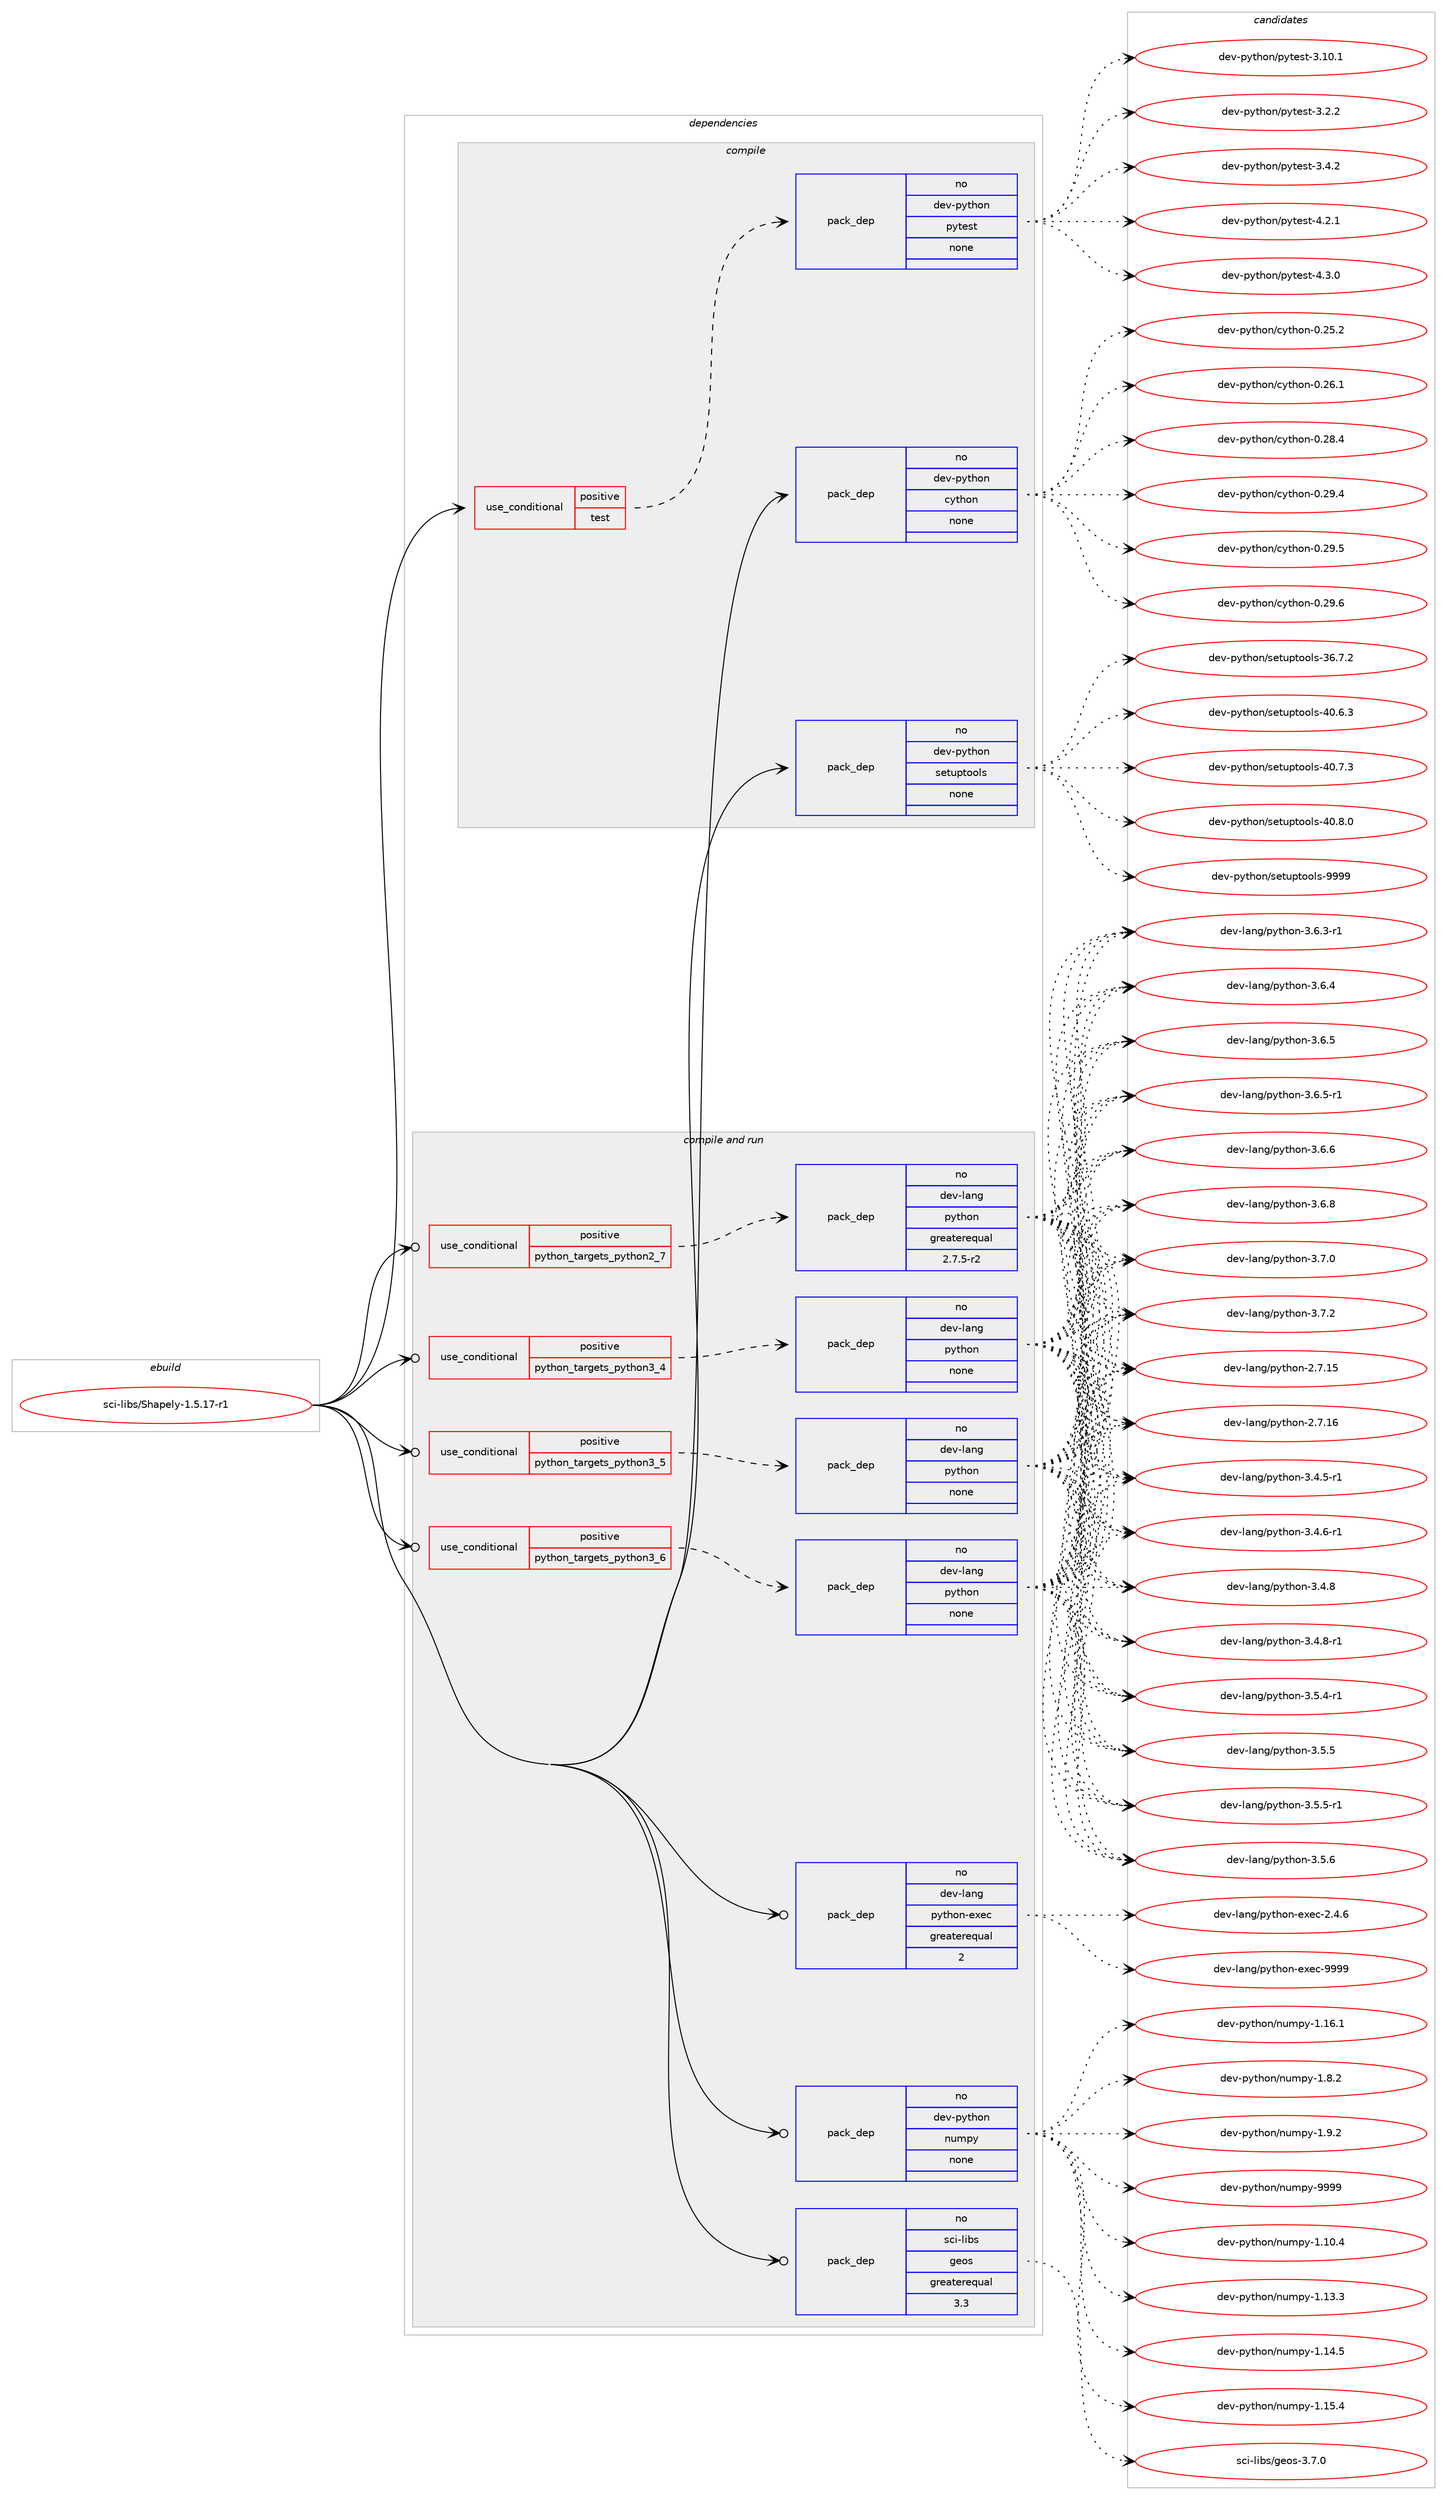 digraph prolog {

# *************
# Graph options
# *************

newrank=true;
concentrate=true;
compound=true;
graph [rankdir=LR,fontname=Helvetica,fontsize=10,ranksep=1.5];#, ranksep=2.5, nodesep=0.2];
edge  [arrowhead=vee];
node  [fontname=Helvetica,fontsize=10];

# **********
# The ebuild
# **********

subgraph cluster_leftcol {
color=gray;
rank=same;
label=<<i>ebuild</i>>;
id [label="sci-libs/Shapely-1.5.17-r1", color=red, width=4, href="../sci-libs/Shapely-1.5.17-r1.svg"];
}

# ****************
# The dependencies
# ****************

subgraph cluster_midcol {
color=gray;
label=<<i>dependencies</i>>;
subgraph cluster_compile {
fillcolor="#eeeeee";
style=filled;
label=<<i>compile</i>>;
subgraph cond452956 {
dependency1691908 [label=<<TABLE BORDER="0" CELLBORDER="1" CELLSPACING="0" CELLPADDING="4"><TR><TD ROWSPAN="3" CELLPADDING="10">use_conditional</TD></TR><TR><TD>positive</TD></TR><TR><TD>test</TD></TR></TABLE>>, shape=none, color=red];
subgraph pack1211243 {
dependency1691909 [label=<<TABLE BORDER="0" CELLBORDER="1" CELLSPACING="0" CELLPADDING="4" WIDTH="220"><TR><TD ROWSPAN="6" CELLPADDING="30">pack_dep</TD></TR><TR><TD WIDTH="110">no</TD></TR><TR><TD>dev-python</TD></TR><TR><TD>pytest</TD></TR><TR><TD>none</TD></TR><TR><TD></TD></TR></TABLE>>, shape=none, color=blue];
}
dependency1691908:e -> dependency1691909:w [weight=20,style="dashed",arrowhead="vee"];
}
id:e -> dependency1691908:w [weight=20,style="solid",arrowhead="vee"];
subgraph pack1211244 {
dependency1691910 [label=<<TABLE BORDER="0" CELLBORDER="1" CELLSPACING="0" CELLPADDING="4" WIDTH="220"><TR><TD ROWSPAN="6" CELLPADDING="30">pack_dep</TD></TR><TR><TD WIDTH="110">no</TD></TR><TR><TD>dev-python</TD></TR><TR><TD>cython</TD></TR><TR><TD>none</TD></TR><TR><TD></TD></TR></TABLE>>, shape=none, color=blue];
}
id:e -> dependency1691910:w [weight=20,style="solid",arrowhead="vee"];
subgraph pack1211245 {
dependency1691911 [label=<<TABLE BORDER="0" CELLBORDER="1" CELLSPACING="0" CELLPADDING="4" WIDTH="220"><TR><TD ROWSPAN="6" CELLPADDING="30">pack_dep</TD></TR><TR><TD WIDTH="110">no</TD></TR><TR><TD>dev-python</TD></TR><TR><TD>setuptools</TD></TR><TR><TD>none</TD></TR><TR><TD></TD></TR></TABLE>>, shape=none, color=blue];
}
id:e -> dependency1691911:w [weight=20,style="solid",arrowhead="vee"];
}
subgraph cluster_compileandrun {
fillcolor="#eeeeee";
style=filled;
label=<<i>compile and run</i>>;
subgraph cond452957 {
dependency1691912 [label=<<TABLE BORDER="0" CELLBORDER="1" CELLSPACING="0" CELLPADDING="4"><TR><TD ROWSPAN="3" CELLPADDING="10">use_conditional</TD></TR><TR><TD>positive</TD></TR><TR><TD>python_targets_python2_7</TD></TR></TABLE>>, shape=none, color=red];
subgraph pack1211246 {
dependency1691913 [label=<<TABLE BORDER="0" CELLBORDER="1" CELLSPACING="0" CELLPADDING="4" WIDTH="220"><TR><TD ROWSPAN="6" CELLPADDING="30">pack_dep</TD></TR><TR><TD WIDTH="110">no</TD></TR><TR><TD>dev-lang</TD></TR><TR><TD>python</TD></TR><TR><TD>greaterequal</TD></TR><TR><TD>2.7.5-r2</TD></TR></TABLE>>, shape=none, color=blue];
}
dependency1691912:e -> dependency1691913:w [weight=20,style="dashed",arrowhead="vee"];
}
id:e -> dependency1691912:w [weight=20,style="solid",arrowhead="odotvee"];
subgraph cond452958 {
dependency1691914 [label=<<TABLE BORDER="0" CELLBORDER="1" CELLSPACING="0" CELLPADDING="4"><TR><TD ROWSPAN="3" CELLPADDING="10">use_conditional</TD></TR><TR><TD>positive</TD></TR><TR><TD>python_targets_python3_4</TD></TR></TABLE>>, shape=none, color=red];
subgraph pack1211247 {
dependency1691915 [label=<<TABLE BORDER="0" CELLBORDER="1" CELLSPACING="0" CELLPADDING="4" WIDTH="220"><TR><TD ROWSPAN="6" CELLPADDING="30">pack_dep</TD></TR><TR><TD WIDTH="110">no</TD></TR><TR><TD>dev-lang</TD></TR><TR><TD>python</TD></TR><TR><TD>none</TD></TR><TR><TD></TD></TR></TABLE>>, shape=none, color=blue];
}
dependency1691914:e -> dependency1691915:w [weight=20,style="dashed",arrowhead="vee"];
}
id:e -> dependency1691914:w [weight=20,style="solid",arrowhead="odotvee"];
subgraph cond452959 {
dependency1691916 [label=<<TABLE BORDER="0" CELLBORDER="1" CELLSPACING="0" CELLPADDING="4"><TR><TD ROWSPAN="3" CELLPADDING="10">use_conditional</TD></TR><TR><TD>positive</TD></TR><TR><TD>python_targets_python3_5</TD></TR></TABLE>>, shape=none, color=red];
subgraph pack1211248 {
dependency1691917 [label=<<TABLE BORDER="0" CELLBORDER="1" CELLSPACING="0" CELLPADDING="4" WIDTH="220"><TR><TD ROWSPAN="6" CELLPADDING="30">pack_dep</TD></TR><TR><TD WIDTH="110">no</TD></TR><TR><TD>dev-lang</TD></TR><TR><TD>python</TD></TR><TR><TD>none</TD></TR><TR><TD></TD></TR></TABLE>>, shape=none, color=blue];
}
dependency1691916:e -> dependency1691917:w [weight=20,style="dashed",arrowhead="vee"];
}
id:e -> dependency1691916:w [weight=20,style="solid",arrowhead="odotvee"];
subgraph cond452960 {
dependency1691918 [label=<<TABLE BORDER="0" CELLBORDER="1" CELLSPACING="0" CELLPADDING="4"><TR><TD ROWSPAN="3" CELLPADDING="10">use_conditional</TD></TR><TR><TD>positive</TD></TR><TR><TD>python_targets_python3_6</TD></TR></TABLE>>, shape=none, color=red];
subgraph pack1211249 {
dependency1691919 [label=<<TABLE BORDER="0" CELLBORDER="1" CELLSPACING="0" CELLPADDING="4" WIDTH="220"><TR><TD ROWSPAN="6" CELLPADDING="30">pack_dep</TD></TR><TR><TD WIDTH="110">no</TD></TR><TR><TD>dev-lang</TD></TR><TR><TD>python</TD></TR><TR><TD>none</TD></TR><TR><TD></TD></TR></TABLE>>, shape=none, color=blue];
}
dependency1691918:e -> dependency1691919:w [weight=20,style="dashed",arrowhead="vee"];
}
id:e -> dependency1691918:w [weight=20,style="solid",arrowhead="odotvee"];
subgraph pack1211250 {
dependency1691920 [label=<<TABLE BORDER="0" CELLBORDER="1" CELLSPACING="0" CELLPADDING="4" WIDTH="220"><TR><TD ROWSPAN="6" CELLPADDING="30">pack_dep</TD></TR><TR><TD WIDTH="110">no</TD></TR><TR><TD>dev-lang</TD></TR><TR><TD>python-exec</TD></TR><TR><TD>greaterequal</TD></TR><TR><TD>2</TD></TR></TABLE>>, shape=none, color=blue];
}
id:e -> dependency1691920:w [weight=20,style="solid",arrowhead="odotvee"];
subgraph pack1211251 {
dependency1691921 [label=<<TABLE BORDER="0" CELLBORDER="1" CELLSPACING="0" CELLPADDING="4" WIDTH="220"><TR><TD ROWSPAN="6" CELLPADDING="30">pack_dep</TD></TR><TR><TD WIDTH="110">no</TD></TR><TR><TD>dev-python</TD></TR><TR><TD>numpy</TD></TR><TR><TD>none</TD></TR><TR><TD></TD></TR></TABLE>>, shape=none, color=blue];
}
id:e -> dependency1691921:w [weight=20,style="solid",arrowhead="odotvee"];
subgraph pack1211252 {
dependency1691922 [label=<<TABLE BORDER="0" CELLBORDER="1" CELLSPACING="0" CELLPADDING="4" WIDTH="220"><TR><TD ROWSPAN="6" CELLPADDING="30">pack_dep</TD></TR><TR><TD WIDTH="110">no</TD></TR><TR><TD>sci-libs</TD></TR><TR><TD>geos</TD></TR><TR><TD>greaterequal</TD></TR><TR><TD>3.3</TD></TR></TABLE>>, shape=none, color=blue];
}
id:e -> dependency1691922:w [weight=20,style="solid",arrowhead="odotvee"];
}
subgraph cluster_run {
fillcolor="#eeeeee";
style=filled;
label=<<i>run</i>>;
}
}

# **************
# The candidates
# **************

subgraph cluster_choices {
rank=same;
color=gray;
label=<<i>candidates</i>>;

subgraph choice1211243 {
color=black;
nodesep=1;
choice100101118451121211161041111104711212111610111511645514649484649 [label="dev-python/pytest-3.10.1", color=red, width=4,href="../dev-python/pytest-3.10.1.svg"];
choice1001011184511212111610411111047112121116101115116455146504650 [label="dev-python/pytest-3.2.2", color=red, width=4,href="../dev-python/pytest-3.2.2.svg"];
choice1001011184511212111610411111047112121116101115116455146524650 [label="dev-python/pytest-3.4.2", color=red, width=4,href="../dev-python/pytest-3.4.2.svg"];
choice1001011184511212111610411111047112121116101115116455246504649 [label="dev-python/pytest-4.2.1", color=red, width=4,href="../dev-python/pytest-4.2.1.svg"];
choice1001011184511212111610411111047112121116101115116455246514648 [label="dev-python/pytest-4.3.0", color=red, width=4,href="../dev-python/pytest-4.3.0.svg"];
dependency1691909:e -> choice100101118451121211161041111104711212111610111511645514649484649:w [style=dotted,weight="100"];
dependency1691909:e -> choice1001011184511212111610411111047112121116101115116455146504650:w [style=dotted,weight="100"];
dependency1691909:e -> choice1001011184511212111610411111047112121116101115116455146524650:w [style=dotted,weight="100"];
dependency1691909:e -> choice1001011184511212111610411111047112121116101115116455246504649:w [style=dotted,weight="100"];
dependency1691909:e -> choice1001011184511212111610411111047112121116101115116455246514648:w [style=dotted,weight="100"];
}
subgraph choice1211244 {
color=black;
nodesep=1;
choice10010111845112121116104111110479912111610411111045484650534650 [label="dev-python/cython-0.25.2", color=red, width=4,href="../dev-python/cython-0.25.2.svg"];
choice10010111845112121116104111110479912111610411111045484650544649 [label="dev-python/cython-0.26.1", color=red, width=4,href="../dev-python/cython-0.26.1.svg"];
choice10010111845112121116104111110479912111610411111045484650564652 [label="dev-python/cython-0.28.4", color=red, width=4,href="../dev-python/cython-0.28.4.svg"];
choice10010111845112121116104111110479912111610411111045484650574652 [label="dev-python/cython-0.29.4", color=red, width=4,href="../dev-python/cython-0.29.4.svg"];
choice10010111845112121116104111110479912111610411111045484650574653 [label="dev-python/cython-0.29.5", color=red, width=4,href="../dev-python/cython-0.29.5.svg"];
choice10010111845112121116104111110479912111610411111045484650574654 [label="dev-python/cython-0.29.6", color=red, width=4,href="../dev-python/cython-0.29.6.svg"];
dependency1691910:e -> choice10010111845112121116104111110479912111610411111045484650534650:w [style=dotted,weight="100"];
dependency1691910:e -> choice10010111845112121116104111110479912111610411111045484650544649:w [style=dotted,weight="100"];
dependency1691910:e -> choice10010111845112121116104111110479912111610411111045484650564652:w [style=dotted,weight="100"];
dependency1691910:e -> choice10010111845112121116104111110479912111610411111045484650574652:w [style=dotted,weight="100"];
dependency1691910:e -> choice10010111845112121116104111110479912111610411111045484650574653:w [style=dotted,weight="100"];
dependency1691910:e -> choice10010111845112121116104111110479912111610411111045484650574654:w [style=dotted,weight="100"];
}
subgraph choice1211245 {
color=black;
nodesep=1;
choice100101118451121211161041111104711510111611711211611111110811545515446554650 [label="dev-python/setuptools-36.7.2", color=red, width=4,href="../dev-python/setuptools-36.7.2.svg"];
choice100101118451121211161041111104711510111611711211611111110811545524846544651 [label="dev-python/setuptools-40.6.3", color=red, width=4,href="../dev-python/setuptools-40.6.3.svg"];
choice100101118451121211161041111104711510111611711211611111110811545524846554651 [label="dev-python/setuptools-40.7.3", color=red, width=4,href="../dev-python/setuptools-40.7.3.svg"];
choice100101118451121211161041111104711510111611711211611111110811545524846564648 [label="dev-python/setuptools-40.8.0", color=red, width=4,href="../dev-python/setuptools-40.8.0.svg"];
choice10010111845112121116104111110471151011161171121161111111081154557575757 [label="dev-python/setuptools-9999", color=red, width=4,href="../dev-python/setuptools-9999.svg"];
dependency1691911:e -> choice100101118451121211161041111104711510111611711211611111110811545515446554650:w [style=dotted,weight="100"];
dependency1691911:e -> choice100101118451121211161041111104711510111611711211611111110811545524846544651:w [style=dotted,weight="100"];
dependency1691911:e -> choice100101118451121211161041111104711510111611711211611111110811545524846554651:w [style=dotted,weight="100"];
dependency1691911:e -> choice100101118451121211161041111104711510111611711211611111110811545524846564648:w [style=dotted,weight="100"];
dependency1691911:e -> choice10010111845112121116104111110471151011161171121161111111081154557575757:w [style=dotted,weight="100"];
}
subgraph choice1211246 {
color=black;
nodesep=1;
choice10010111845108971101034711212111610411111045504655464953 [label="dev-lang/python-2.7.15", color=red, width=4,href="../dev-lang/python-2.7.15.svg"];
choice10010111845108971101034711212111610411111045504655464954 [label="dev-lang/python-2.7.16", color=red, width=4,href="../dev-lang/python-2.7.16.svg"];
choice1001011184510897110103471121211161041111104551465246534511449 [label="dev-lang/python-3.4.5-r1", color=red, width=4,href="../dev-lang/python-3.4.5-r1.svg"];
choice1001011184510897110103471121211161041111104551465246544511449 [label="dev-lang/python-3.4.6-r1", color=red, width=4,href="../dev-lang/python-3.4.6-r1.svg"];
choice100101118451089711010347112121116104111110455146524656 [label="dev-lang/python-3.4.8", color=red, width=4,href="../dev-lang/python-3.4.8.svg"];
choice1001011184510897110103471121211161041111104551465246564511449 [label="dev-lang/python-3.4.8-r1", color=red, width=4,href="../dev-lang/python-3.4.8-r1.svg"];
choice1001011184510897110103471121211161041111104551465346524511449 [label="dev-lang/python-3.5.4-r1", color=red, width=4,href="../dev-lang/python-3.5.4-r1.svg"];
choice100101118451089711010347112121116104111110455146534653 [label="dev-lang/python-3.5.5", color=red, width=4,href="../dev-lang/python-3.5.5.svg"];
choice1001011184510897110103471121211161041111104551465346534511449 [label="dev-lang/python-3.5.5-r1", color=red, width=4,href="../dev-lang/python-3.5.5-r1.svg"];
choice100101118451089711010347112121116104111110455146534654 [label="dev-lang/python-3.5.6", color=red, width=4,href="../dev-lang/python-3.5.6.svg"];
choice1001011184510897110103471121211161041111104551465446514511449 [label="dev-lang/python-3.6.3-r1", color=red, width=4,href="../dev-lang/python-3.6.3-r1.svg"];
choice100101118451089711010347112121116104111110455146544652 [label="dev-lang/python-3.6.4", color=red, width=4,href="../dev-lang/python-3.6.4.svg"];
choice100101118451089711010347112121116104111110455146544653 [label="dev-lang/python-3.6.5", color=red, width=4,href="../dev-lang/python-3.6.5.svg"];
choice1001011184510897110103471121211161041111104551465446534511449 [label="dev-lang/python-3.6.5-r1", color=red, width=4,href="../dev-lang/python-3.6.5-r1.svg"];
choice100101118451089711010347112121116104111110455146544654 [label="dev-lang/python-3.6.6", color=red, width=4,href="../dev-lang/python-3.6.6.svg"];
choice100101118451089711010347112121116104111110455146544656 [label="dev-lang/python-3.6.8", color=red, width=4,href="../dev-lang/python-3.6.8.svg"];
choice100101118451089711010347112121116104111110455146554648 [label="dev-lang/python-3.7.0", color=red, width=4,href="../dev-lang/python-3.7.0.svg"];
choice100101118451089711010347112121116104111110455146554650 [label="dev-lang/python-3.7.2", color=red, width=4,href="../dev-lang/python-3.7.2.svg"];
dependency1691913:e -> choice10010111845108971101034711212111610411111045504655464953:w [style=dotted,weight="100"];
dependency1691913:e -> choice10010111845108971101034711212111610411111045504655464954:w [style=dotted,weight="100"];
dependency1691913:e -> choice1001011184510897110103471121211161041111104551465246534511449:w [style=dotted,weight="100"];
dependency1691913:e -> choice1001011184510897110103471121211161041111104551465246544511449:w [style=dotted,weight="100"];
dependency1691913:e -> choice100101118451089711010347112121116104111110455146524656:w [style=dotted,weight="100"];
dependency1691913:e -> choice1001011184510897110103471121211161041111104551465246564511449:w [style=dotted,weight="100"];
dependency1691913:e -> choice1001011184510897110103471121211161041111104551465346524511449:w [style=dotted,weight="100"];
dependency1691913:e -> choice100101118451089711010347112121116104111110455146534653:w [style=dotted,weight="100"];
dependency1691913:e -> choice1001011184510897110103471121211161041111104551465346534511449:w [style=dotted,weight="100"];
dependency1691913:e -> choice100101118451089711010347112121116104111110455146534654:w [style=dotted,weight="100"];
dependency1691913:e -> choice1001011184510897110103471121211161041111104551465446514511449:w [style=dotted,weight="100"];
dependency1691913:e -> choice100101118451089711010347112121116104111110455146544652:w [style=dotted,weight="100"];
dependency1691913:e -> choice100101118451089711010347112121116104111110455146544653:w [style=dotted,weight="100"];
dependency1691913:e -> choice1001011184510897110103471121211161041111104551465446534511449:w [style=dotted,weight="100"];
dependency1691913:e -> choice100101118451089711010347112121116104111110455146544654:w [style=dotted,weight="100"];
dependency1691913:e -> choice100101118451089711010347112121116104111110455146544656:w [style=dotted,weight="100"];
dependency1691913:e -> choice100101118451089711010347112121116104111110455146554648:w [style=dotted,weight="100"];
dependency1691913:e -> choice100101118451089711010347112121116104111110455146554650:w [style=dotted,weight="100"];
}
subgraph choice1211247 {
color=black;
nodesep=1;
choice10010111845108971101034711212111610411111045504655464953 [label="dev-lang/python-2.7.15", color=red, width=4,href="../dev-lang/python-2.7.15.svg"];
choice10010111845108971101034711212111610411111045504655464954 [label="dev-lang/python-2.7.16", color=red, width=4,href="../dev-lang/python-2.7.16.svg"];
choice1001011184510897110103471121211161041111104551465246534511449 [label="dev-lang/python-3.4.5-r1", color=red, width=4,href="../dev-lang/python-3.4.5-r1.svg"];
choice1001011184510897110103471121211161041111104551465246544511449 [label="dev-lang/python-3.4.6-r1", color=red, width=4,href="../dev-lang/python-3.4.6-r1.svg"];
choice100101118451089711010347112121116104111110455146524656 [label="dev-lang/python-3.4.8", color=red, width=4,href="../dev-lang/python-3.4.8.svg"];
choice1001011184510897110103471121211161041111104551465246564511449 [label="dev-lang/python-3.4.8-r1", color=red, width=4,href="../dev-lang/python-3.4.8-r1.svg"];
choice1001011184510897110103471121211161041111104551465346524511449 [label="dev-lang/python-3.5.4-r1", color=red, width=4,href="../dev-lang/python-3.5.4-r1.svg"];
choice100101118451089711010347112121116104111110455146534653 [label="dev-lang/python-3.5.5", color=red, width=4,href="../dev-lang/python-3.5.5.svg"];
choice1001011184510897110103471121211161041111104551465346534511449 [label="dev-lang/python-3.5.5-r1", color=red, width=4,href="../dev-lang/python-3.5.5-r1.svg"];
choice100101118451089711010347112121116104111110455146534654 [label="dev-lang/python-3.5.6", color=red, width=4,href="../dev-lang/python-3.5.6.svg"];
choice1001011184510897110103471121211161041111104551465446514511449 [label="dev-lang/python-3.6.3-r1", color=red, width=4,href="../dev-lang/python-3.6.3-r1.svg"];
choice100101118451089711010347112121116104111110455146544652 [label="dev-lang/python-3.6.4", color=red, width=4,href="../dev-lang/python-3.6.4.svg"];
choice100101118451089711010347112121116104111110455146544653 [label="dev-lang/python-3.6.5", color=red, width=4,href="../dev-lang/python-3.6.5.svg"];
choice1001011184510897110103471121211161041111104551465446534511449 [label="dev-lang/python-3.6.5-r1", color=red, width=4,href="../dev-lang/python-3.6.5-r1.svg"];
choice100101118451089711010347112121116104111110455146544654 [label="dev-lang/python-3.6.6", color=red, width=4,href="../dev-lang/python-3.6.6.svg"];
choice100101118451089711010347112121116104111110455146544656 [label="dev-lang/python-3.6.8", color=red, width=4,href="../dev-lang/python-3.6.8.svg"];
choice100101118451089711010347112121116104111110455146554648 [label="dev-lang/python-3.7.0", color=red, width=4,href="../dev-lang/python-3.7.0.svg"];
choice100101118451089711010347112121116104111110455146554650 [label="dev-lang/python-3.7.2", color=red, width=4,href="../dev-lang/python-3.7.2.svg"];
dependency1691915:e -> choice10010111845108971101034711212111610411111045504655464953:w [style=dotted,weight="100"];
dependency1691915:e -> choice10010111845108971101034711212111610411111045504655464954:w [style=dotted,weight="100"];
dependency1691915:e -> choice1001011184510897110103471121211161041111104551465246534511449:w [style=dotted,weight="100"];
dependency1691915:e -> choice1001011184510897110103471121211161041111104551465246544511449:w [style=dotted,weight="100"];
dependency1691915:e -> choice100101118451089711010347112121116104111110455146524656:w [style=dotted,weight="100"];
dependency1691915:e -> choice1001011184510897110103471121211161041111104551465246564511449:w [style=dotted,weight="100"];
dependency1691915:e -> choice1001011184510897110103471121211161041111104551465346524511449:w [style=dotted,weight="100"];
dependency1691915:e -> choice100101118451089711010347112121116104111110455146534653:w [style=dotted,weight="100"];
dependency1691915:e -> choice1001011184510897110103471121211161041111104551465346534511449:w [style=dotted,weight="100"];
dependency1691915:e -> choice100101118451089711010347112121116104111110455146534654:w [style=dotted,weight="100"];
dependency1691915:e -> choice1001011184510897110103471121211161041111104551465446514511449:w [style=dotted,weight="100"];
dependency1691915:e -> choice100101118451089711010347112121116104111110455146544652:w [style=dotted,weight="100"];
dependency1691915:e -> choice100101118451089711010347112121116104111110455146544653:w [style=dotted,weight="100"];
dependency1691915:e -> choice1001011184510897110103471121211161041111104551465446534511449:w [style=dotted,weight="100"];
dependency1691915:e -> choice100101118451089711010347112121116104111110455146544654:w [style=dotted,weight="100"];
dependency1691915:e -> choice100101118451089711010347112121116104111110455146544656:w [style=dotted,weight="100"];
dependency1691915:e -> choice100101118451089711010347112121116104111110455146554648:w [style=dotted,weight="100"];
dependency1691915:e -> choice100101118451089711010347112121116104111110455146554650:w [style=dotted,weight="100"];
}
subgraph choice1211248 {
color=black;
nodesep=1;
choice10010111845108971101034711212111610411111045504655464953 [label="dev-lang/python-2.7.15", color=red, width=4,href="../dev-lang/python-2.7.15.svg"];
choice10010111845108971101034711212111610411111045504655464954 [label="dev-lang/python-2.7.16", color=red, width=4,href="../dev-lang/python-2.7.16.svg"];
choice1001011184510897110103471121211161041111104551465246534511449 [label="dev-lang/python-3.4.5-r1", color=red, width=4,href="../dev-lang/python-3.4.5-r1.svg"];
choice1001011184510897110103471121211161041111104551465246544511449 [label="dev-lang/python-3.4.6-r1", color=red, width=4,href="../dev-lang/python-3.4.6-r1.svg"];
choice100101118451089711010347112121116104111110455146524656 [label="dev-lang/python-3.4.8", color=red, width=4,href="../dev-lang/python-3.4.8.svg"];
choice1001011184510897110103471121211161041111104551465246564511449 [label="dev-lang/python-3.4.8-r1", color=red, width=4,href="../dev-lang/python-3.4.8-r1.svg"];
choice1001011184510897110103471121211161041111104551465346524511449 [label="dev-lang/python-3.5.4-r1", color=red, width=4,href="../dev-lang/python-3.5.4-r1.svg"];
choice100101118451089711010347112121116104111110455146534653 [label="dev-lang/python-3.5.5", color=red, width=4,href="../dev-lang/python-3.5.5.svg"];
choice1001011184510897110103471121211161041111104551465346534511449 [label="dev-lang/python-3.5.5-r1", color=red, width=4,href="../dev-lang/python-3.5.5-r1.svg"];
choice100101118451089711010347112121116104111110455146534654 [label="dev-lang/python-3.5.6", color=red, width=4,href="../dev-lang/python-3.5.6.svg"];
choice1001011184510897110103471121211161041111104551465446514511449 [label="dev-lang/python-3.6.3-r1", color=red, width=4,href="../dev-lang/python-3.6.3-r1.svg"];
choice100101118451089711010347112121116104111110455146544652 [label="dev-lang/python-3.6.4", color=red, width=4,href="../dev-lang/python-3.6.4.svg"];
choice100101118451089711010347112121116104111110455146544653 [label="dev-lang/python-3.6.5", color=red, width=4,href="../dev-lang/python-3.6.5.svg"];
choice1001011184510897110103471121211161041111104551465446534511449 [label="dev-lang/python-3.6.5-r1", color=red, width=4,href="../dev-lang/python-3.6.5-r1.svg"];
choice100101118451089711010347112121116104111110455146544654 [label="dev-lang/python-3.6.6", color=red, width=4,href="../dev-lang/python-3.6.6.svg"];
choice100101118451089711010347112121116104111110455146544656 [label="dev-lang/python-3.6.8", color=red, width=4,href="../dev-lang/python-3.6.8.svg"];
choice100101118451089711010347112121116104111110455146554648 [label="dev-lang/python-3.7.0", color=red, width=4,href="../dev-lang/python-3.7.0.svg"];
choice100101118451089711010347112121116104111110455146554650 [label="dev-lang/python-3.7.2", color=red, width=4,href="../dev-lang/python-3.7.2.svg"];
dependency1691917:e -> choice10010111845108971101034711212111610411111045504655464953:w [style=dotted,weight="100"];
dependency1691917:e -> choice10010111845108971101034711212111610411111045504655464954:w [style=dotted,weight="100"];
dependency1691917:e -> choice1001011184510897110103471121211161041111104551465246534511449:w [style=dotted,weight="100"];
dependency1691917:e -> choice1001011184510897110103471121211161041111104551465246544511449:w [style=dotted,weight="100"];
dependency1691917:e -> choice100101118451089711010347112121116104111110455146524656:w [style=dotted,weight="100"];
dependency1691917:e -> choice1001011184510897110103471121211161041111104551465246564511449:w [style=dotted,weight="100"];
dependency1691917:e -> choice1001011184510897110103471121211161041111104551465346524511449:w [style=dotted,weight="100"];
dependency1691917:e -> choice100101118451089711010347112121116104111110455146534653:w [style=dotted,weight="100"];
dependency1691917:e -> choice1001011184510897110103471121211161041111104551465346534511449:w [style=dotted,weight="100"];
dependency1691917:e -> choice100101118451089711010347112121116104111110455146534654:w [style=dotted,weight="100"];
dependency1691917:e -> choice1001011184510897110103471121211161041111104551465446514511449:w [style=dotted,weight="100"];
dependency1691917:e -> choice100101118451089711010347112121116104111110455146544652:w [style=dotted,weight="100"];
dependency1691917:e -> choice100101118451089711010347112121116104111110455146544653:w [style=dotted,weight="100"];
dependency1691917:e -> choice1001011184510897110103471121211161041111104551465446534511449:w [style=dotted,weight="100"];
dependency1691917:e -> choice100101118451089711010347112121116104111110455146544654:w [style=dotted,weight="100"];
dependency1691917:e -> choice100101118451089711010347112121116104111110455146544656:w [style=dotted,weight="100"];
dependency1691917:e -> choice100101118451089711010347112121116104111110455146554648:w [style=dotted,weight="100"];
dependency1691917:e -> choice100101118451089711010347112121116104111110455146554650:w [style=dotted,weight="100"];
}
subgraph choice1211249 {
color=black;
nodesep=1;
choice10010111845108971101034711212111610411111045504655464953 [label="dev-lang/python-2.7.15", color=red, width=4,href="../dev-lang/python-2.7.15.svg"];
choice10010111845108971101034711212111610411111045504655464954 [label="dev-lang/python-2.7.16", color=red, width=4,href="../dev-lang/python-2.7.16.svg"];
choice1001011184510897110103471121211161041111104551465246534511449 [label="dev-lang/python-3.4.5-r1", color=red, width=4,href="../dev-lang/python-3.4.5-r1.svg"];
choice1001011184510897110103471121211161041111104551465246544511449 [label="dev-lang/python-3.4.6-r1", color=red, width=4,href="../dev-lang/python-3.4.6-r1.svg"];
choice100101118451089711010347112121116104111110455146524656 [label="dev-lang/python-3.4.8", color=red, width=4,href="../dev-lang/python-3.4.8.svg"];
choice1001011184510897110103471121211161041111104551465246564511449 [label="dev-lang/python-3.4.8-r1", color=red, width=4,href="../dev-lang/python-3.4.8-r1.svg"];
choice1001011184510897110103471121211161041111104551465346524511449 [label="dev-lang/python-3.5.4-r1", color=red, width=4,href="../dev-lang/python-3.5.4-r1.svg"];
choice100101118451089711010347112121116104111110455146534653 [label="dev-lang/python-3.5.5", color=red, width=4,href="../dev-lang/python-3.5.5.svg"];
choice1001011184510897110103471121211161041111104551465346534511449 [label="dev-lang/python-3.5.5-r1", color=red, width=4,href="../dev-lang/python-3.5.5-r1.svg"];
choice100101118451089711010347112121116104111110455146534654 [label="dev-lang/python-3.5.6", color=red, width=4,href="../dev-lang/python-3.5.6.svg"];
choice1001011184510897110103471121211161041111104551465446514511449 [label="dev-lang/python-3.6.3-r1", color=red, width=4,href="../dev-lang/python-3.6.3-r1.svg"];
choice100101118451089711010347112121116104111110455146544652 [label="dev-lang/python-3.6.4", color=red, width=4,href="../dev-lang/python-3.6.4.svg"];
choice100101118451089711010347112121116104111110455146544653 [label="dev-lang/python-3.6.5", color=red, width=4,href="../dev-lang/python-3.6.5.svg"];
choice1001011184510897110103471121211161041111104551465446534511449 [label="dev-lang/python-3.6.5-r1", color=red, width=4,href="../dev-lang/python-3.6.5-r1.svg"];
choice100101118451089711010347112121116104111110455146544654 [label="dev-lang/python-3.6.6", color=red, width=4,href="../dev-lang/python-3.6.6.svg"];
choice100101118451089711010347112121116104111110455146544656 [label="dev-lang/python-3.6.8", color=red, width=4,href="../dev-lang/python-3.6.8.svg"];
choice100101118451089711010347112121116104111110455146554648 [label="dev-lang/python-3.7.0", color=red, width=4,href="../dev-lang/python-3.7.0.svg"];
choice100101118451089711010347112121116104111110455146554650 [label="dev-lang/python-3.7.2", color=red, width=4,href="../dev-lang/python-3.7.2.svg"];
dependency1691919:e -> choice10010111845108971101034711212111610411111045504655464953:w [style=dotted,weight="100"];
dependency1691919:e -> choice10010111845108971101034711212111610411111045504655464954:w [style=dotted,weight="100"];
dependency1691919:e -> choice1001011184510897110103471121211161041111104551465246534511449:w [style=dotted,weight="100"];
dependency1691919:e -> choice1001011184510897110103471121211161041111104551465246544511449:w [style=dotted,weight="100"];
dependency1691919:e -> choice100101118451089711010347112121116104111110455146524656:w [style=dotted,weight="100"];
dependency1691919:e -> choice1001011184510897110103471121211161041111104551465246564511449:w [style=dotted,weight="100"];
dependency1691919:e -> choice1001011184510897110103471121211161041111104551465346524511449:w [style=dotted,weight="100"];
dependency1691919:e -> choice100101118451089711010347112121116104111110455146534653:w [style=dotted,weight="100"];
dependency1691919:e -> choice1001011184510897110103471121211161041111104551465346534511449:w [style=dotted,weight="100"];
dependency1691919:e -> choice100101118451089711010347112121116104111110455146534654:w [style=dotted,weight="100"];
dependency1691919:e -> choice1001011184510897110103471121211161041111104551465446514511449:w [style=dotted,weight="100"];
dependency1691919:e -> choice100101118451089711010347112121116104111110455146544652:w [style=dotted,weight="100"];
dependency1691919:e -> choice100101118451089711010347112121116104111110455146544653:w [style=dotted,weight="100"];
dependency1691919:e -> choice1001011184510897110103471121211161041111104551465446534511449:w [style=dotted,weight="100"];
dependency1691919:e -> choice100101118451089711010347112121116104111110455146544654:w [style=dotted,weight="100"];
dependency1691919:e -> choice100101118451089711010347112121116104111110455146544656:w [style=dotted,weight="100"];
dependency1691919:e -> choice100101118451089711010347112121116104111110455146554648:w [style=dotted,weight="100"];
dependency1691919:e -> choice100101118451089711010347112121116104111110455146554650:w [style=dotted,weight="100"];
}
subgraph choice1211250 {
color=black;
nodesep=1;
choice1001011184510897110103471121211161041111104510112010199455046524654 [label="dev-lang/python-exec-2.4.6", color=red, width=4,href="../dev-lang/python-exec-2.4.6.svg"];
choice10010111845108971101034711212111610411111045101120101994557575757 [label="dev-lang/python-exec-9999", color=red, width=4,href="../dev-lang/python-exec-9999.svg"];
dependency1691920:e -> choice1001011184510897110103471121211161041111104510112010199455046524654:w [style=dotted,weight="100"];
dependency1691920:e -> choice10010111845108971101034711212111610411111045101120101994557575757:w [style=dotted,weight="100"];
}
subgraph choice1211251 {
color=black;
nodesep=1;
choice100101118451121211161041111104711011710911212145494649484652 [label="dev-python/numpy-1.10.4", color=red, width=4,href="../dev-python/numpy-1.10.4.svg"];
choice100101118451121211161041111104711011710911212145494649514651 [label="dev-python/numpy-1.13.3", color=red, width=4,href="../dev-python/numpy-1.13.3.svg"];
choice100101118451121211161041111104711011710911212145494649524653 [label="dev-python/numpy-1.14.5", color=red, width=4,href="../dev-python/numpy-1.14.5.svg"];
choice100101118451121211161041111104711011710911212145494649534652 [label="dev-python/numpy-1.15.4", color=red, width=4,href="../dev-python/numpy-1.15.4.svg"];
choice100101118451121211161041111104711011710911212145494649544649 [label="dev-python/numpy-1.16.1", color=red, width=4,href="../dev-python/numpy-1.16.1.svg"];
choice1001011184511212111610411111047110117109112121454946564650 [label="dev-python/numpy-1.8.2", color=red, width=4,href="../dev-python/numpy-1.8.2.svg"];
choice1001011184511212111610411111047110117109112121454946574650 [label="dev-python/numpy-1.9.2", color=red, width=4,href="../dev-python/numpy-1.9.2.svg"];
choice10010111845112121116104111110471101171091121214557575757 [label="dev-python/numpy-9999", color=red, width=4,href="../dev-python/numpy-9999.svg"];
dependency1691921:e -> choice100101118451121211161041111104711011710911212145494649484652:w [style=dotted,weight="100"];
dependency1691921:e -> choice100101118451121211161041111104711011710911212145494649514651:w [style=dotted,weight="100"];
dependency1691921:e -> choice100101118451121211161041111104711011710911212145494649524653:w [style=dotted,weight="100"];
dependency1691921:e -> choice100101118451121211161041111104711011710911212145494649534652:w [style=dotted,weight="100"];
dependency1691921:e -> choice100101118451121211161041111104711011710911212145494649544649:w [style=dotted,weight="100"];
dependency1691921:e -> choice1001011184511212111610411111047110117109112121454946564650:w [style=dotted,weight="100"];
dependency1691921:e -> choice1001011184511212111610411111047110117109112121454946574650:w [style=dotted,weight="100"];
dependency1691921:e -> choice10010111845112121116104111110471101171091121214557575757:w [style=dotted,weight="100"];
}
subgraph choice1211252 {
color=black;
nodesep=1;
choice11599105451081059811547103101111115455146554648 [label="sci-libs/geos-3.7.0", color=red, width=4,href="../sci-libs/geos-3.7.0.svg"];
dependency1691922:e -> choice11599105451081059811547103101111115455146554648:w [style=dotted,weight="100"];
}
}

}
